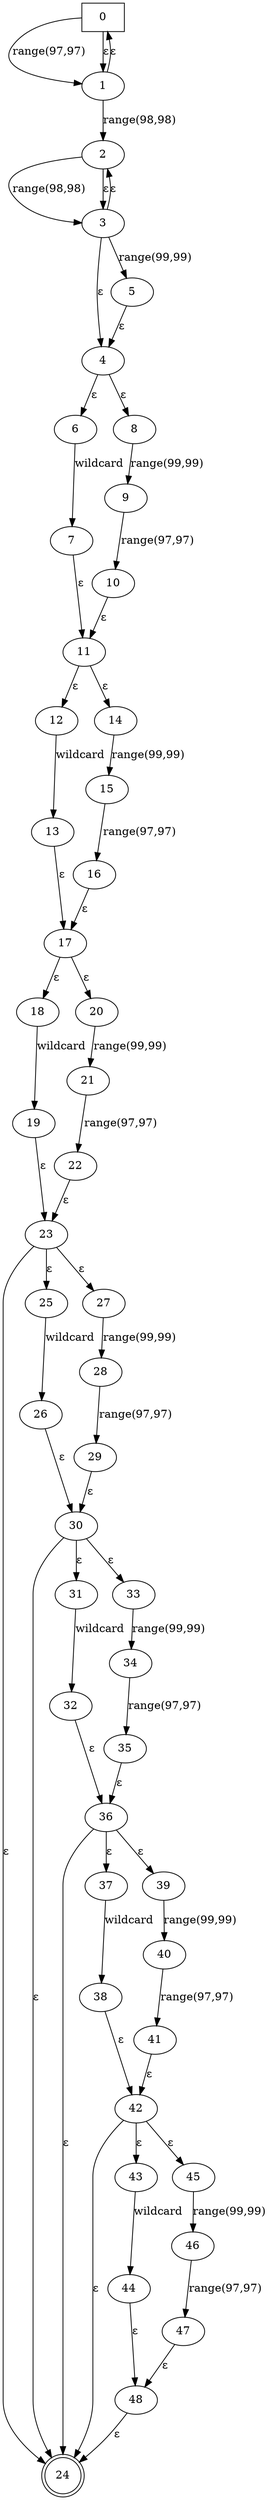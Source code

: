 digraph NFA {
	0;
	1;
	2;
	3;
	4;
	5;
	6;
	7;
	8;
	9;
	10;
	11;
	12;
	13;
	14;
	15;
	16;
	17;
	18;
	19;
	20;
	21;
	22;
	23;
	24;
	25;
	26;
	27;
	28;
	29;
	30;
	31;
	32;
	33;
	34;
	35;
	36;
	37;
	38;
	39;
	40;
	41;
	42;
	43;
	44;
	45;
	46;
	47;
	48;
	0 -> 1 [label="range(97,97)"];
	1 -> 2 [label="range(98,98)"];
	2 -> 3 [label="range(98,98)"];
	3 -> 5 [label="range(99,99)"];
	6 -> 7 [label="wildcard"];
	8 -> 9 [label="range(99,99)"];
	9 -> 10 [label="range(97,97)"];
	12 -> 13 [label="wildcard"];
	14 -> 15 [label="range(99,99)"];
	15 -> 16 [label="range(97,97)"];
	18 -> 19 [label="wildcard"];
	20 -> 21 [label="range(99,99)"];
	21 -> 22 [label="range(97,97)"];
	25 -> 26 [label="wildcard"];
	27 -> 28 [label="range(99,99)"];
	28 -> 29 [label="range(97,97)"];
	31 -> 32 [label="wildcard"];
	33 -> 34 [label="range(99,99)"];
	34 -> 35 [label="range(97,97)"];
	37 -> 38 [label="wildcard"];
	39 -> 40 [label="range(99,99)"];
	40 -> 41 [label="range(97,97)"];
	43 -> 44 [label="wildcard"];
	45 -> 46 [label="range(99,99)"];
	46 -> 47 [label="range(97,97)"];
	0 -> 1 [label="ε"];
	1 -> 0 [label="ε"];
	2 -> 3 [label="ε"];
	3 -> 2 [label="ε"];
	3 -> 4 [label="ε"];
	4 -> 6 [label="ε"];
	4 -> 8 [label="ε"];
	5 -> 4 [label="ε"];
	7 -> 11 [label="ε"];
	10 -> 11 [label="ε"];
	11 -> 12 [label="ε"];
	11 -> 14 [label="ε"];
	13 -> 17 [label="ε"];
	16 -> 17 [label="ε"];
	17 -> 18 [label="ε"];
	17 -> 20 [label="ε"];
	19 -> 23 [label="ε"];
	22 -> 23 [label="ε"];
	23 -> 24 [label="ε"];
	23 -> 25 [label="ε"];
	23 -> 27 [label="ε"];
	26 -> 30 [label="ε"];
	29 -> 30 [label="ε"];
	30 -> 24 [label="ε"];
	30 -> 31 [label="ε"];
	30 -> 33 [label="ε"];
	32 -> 36 [label="ε"];
	35 -> 36 [label="ε"];
	36 -> 24 [label="ε"];
	36 -> 37 [label="ε"];
	36 -> 39 [label="ε"];
	38 -> 42 [label="ε"];
	41 -> 42 [label="ε"];
	42 -> 24 [label="ε"];
	42 -> 43 [label="ε"];
	42 -> 45 [label="ε"];
	44 -> 48 [label="ε"];
	47 -> 48 [label="ε"];
	48 -> 24 [label="ε"];
	24 [shape=doublecircle];
	0 [shape=box];
}
